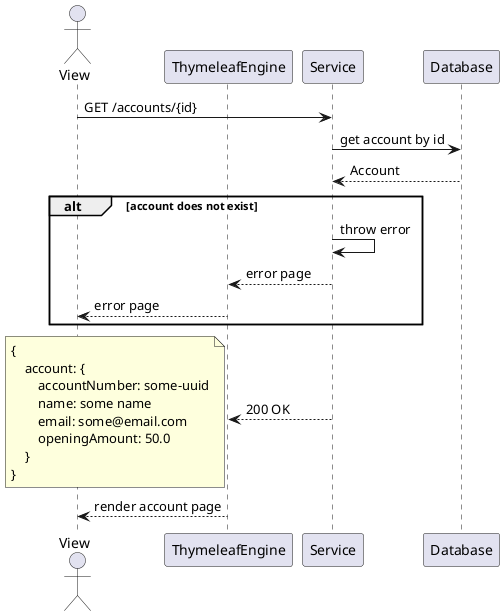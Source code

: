 @startuml
actor View as F
participant ThymeleafEngine as T
participant Service as S
participant Database as DB

F -> S: GET /accounts/{id}
S -> DB: get account by id
DB --> S: Account
alt account does not exist
    S -> S: throw error
    S --> T: error page
    T --> F: error page
end
S --> T: 200 OK
note left
{
    account: {
        accountNumber: some-uuid
        name: some name
        email: some@email.com
        openingAmount: 50.0
    }
}
end note
T --> F: render account page
@enduml
